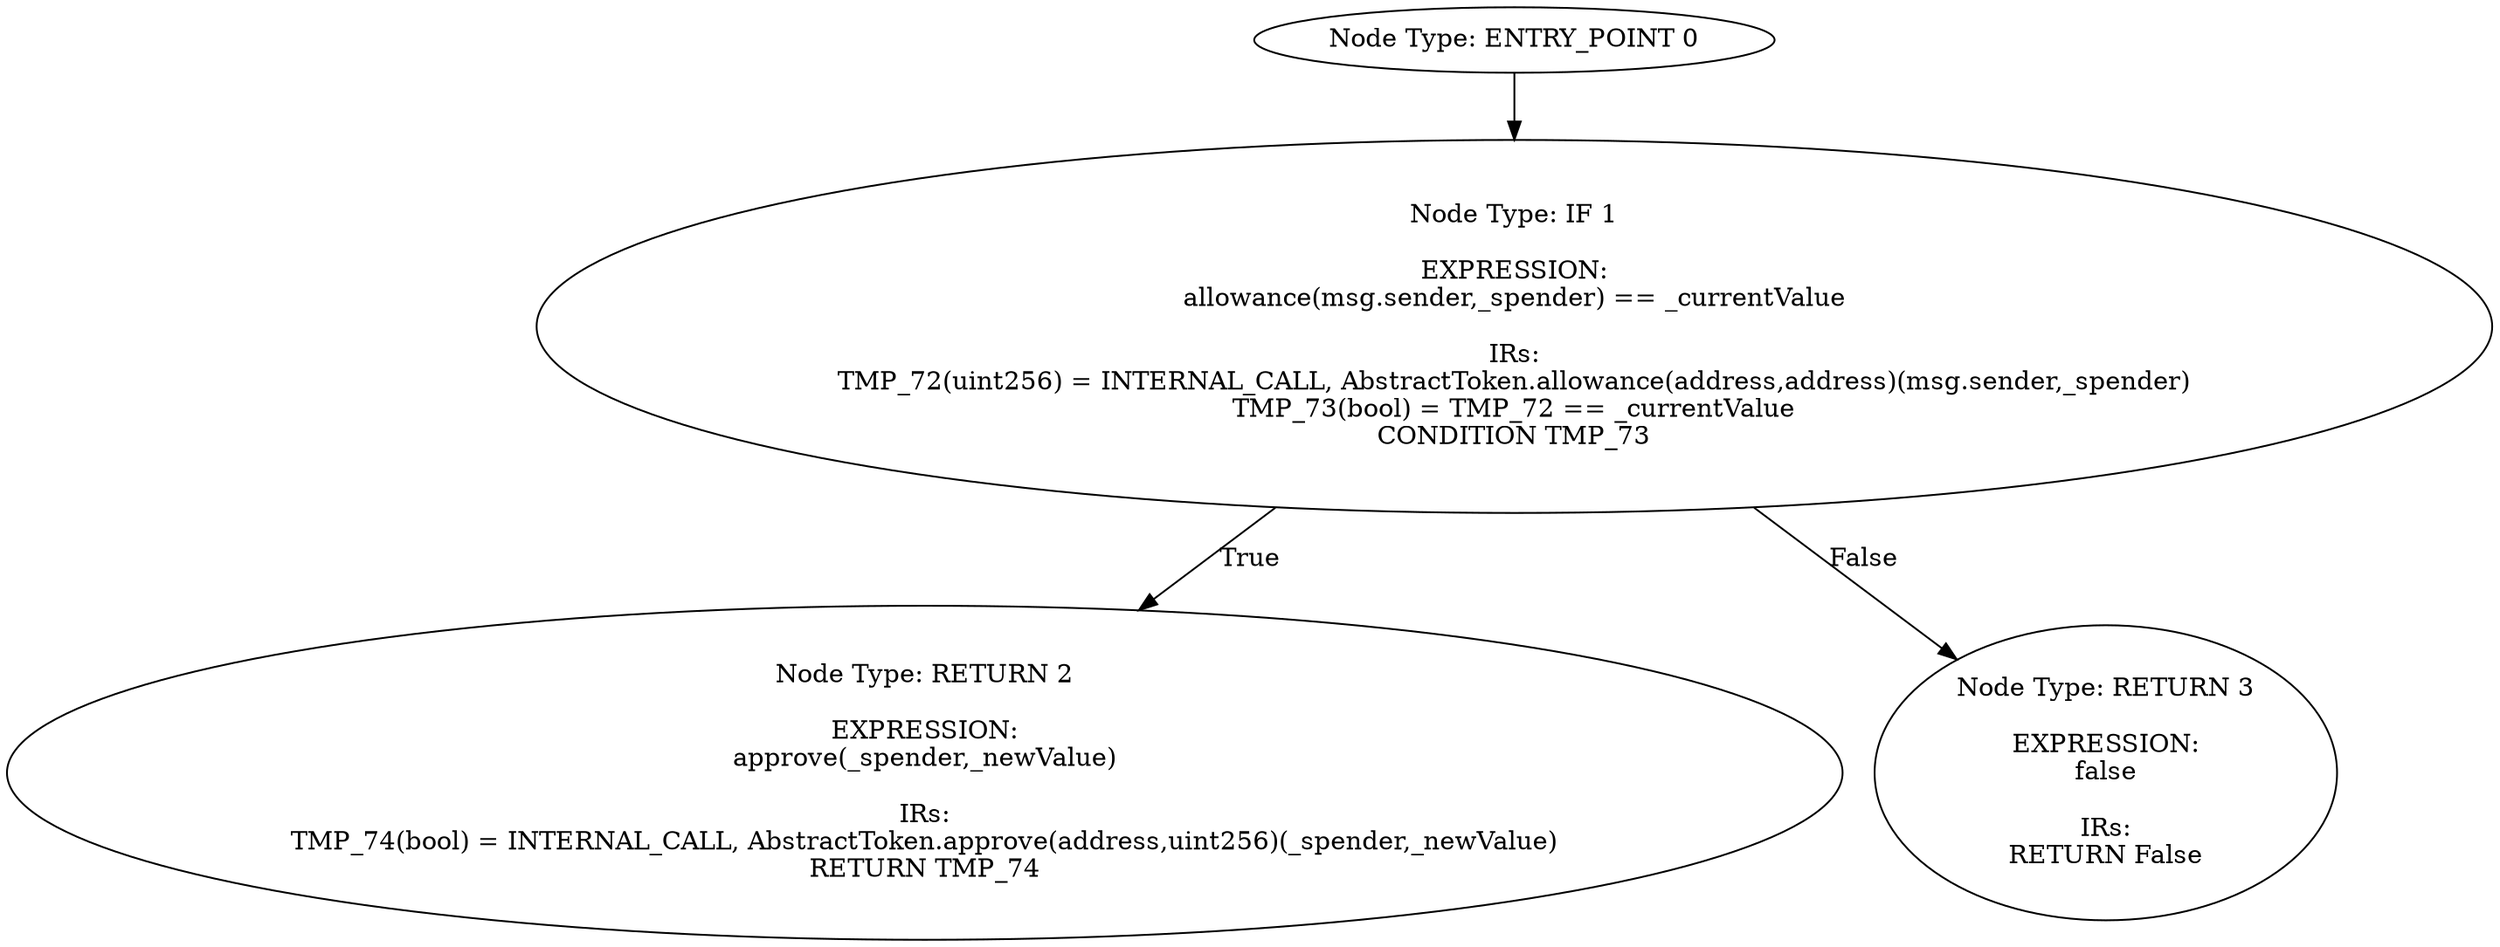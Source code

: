 digraph{
0[label="Node Type: ENTRY_POINT 0
"];
0->1;
1[label="Node Type: IF 1

EXPRESSION:
allowance(msg.sender,_spender) == _currentValue

IRs:
TMP_72(uint256) = INTERNAL_CALL, AbstractToken.allowance(address,address)(msg.sender,_spender)
TMP_73(bool) = TMP_72 == _currentValue
CONDITION TMP_73"];
1->2[label="True"];
1->3[label="False"];
2[label="Node Type: RETURN 2

EXPRESSION:
approve(_spender,_newValue)

IRs:
TMP_74(bool) = INTERNAL_CALL, AbstractToken.approve(address,uint256)(_spender,_newValue)
RETURN TMP_74"];
3[label="Node Type: RETURN 3

EXPRESSION:
false

IRs:
RETURN False"];
}
